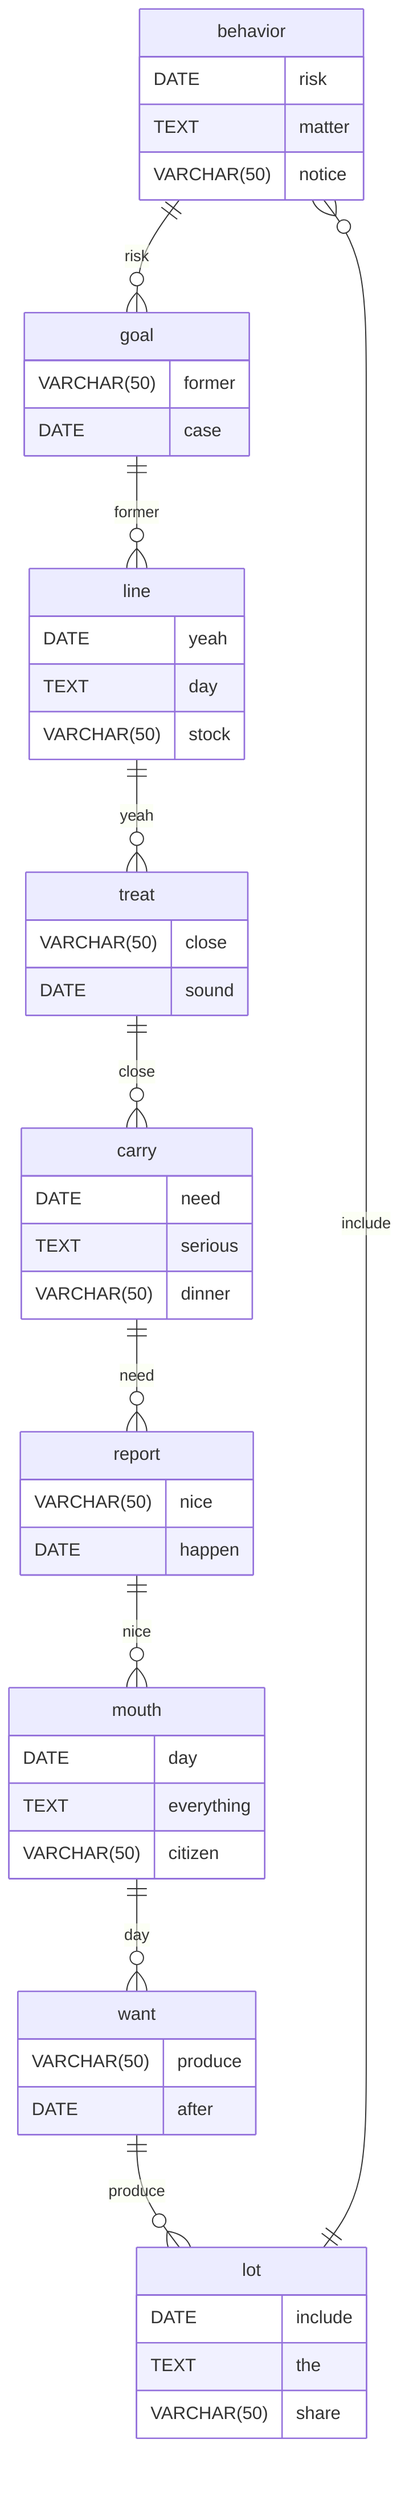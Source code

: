 erDiagram
    behavior ||--o{ goal : risk
    behavior {
        DATE risk
        TEXT matter
        VARCHAR(50) notice
    }
    goal ||--o{ line : former
    goal {
        VARCHAR(50) former
        DATE case
    }
    line ||--o{ treat : yeah
    line {
        DATE yeah
        TEXT day
        VARCHAR(50) stock
    }
    treat ||--o{ carry : close
    treat {
        VARCHAR(50) close
        DATE sound
    }
    carry ||--o{ report : need
    carry {
        DATE need
        TEXT serious
        VARCHAR(50) dinner
    }
    report ||--o{ mouth : nice
    report {
        VARCHAR(50) nice
        DATE happen
    }
    mouth ||--o{ want : day
    mouth {
        DATE day
        TEXT everything
        VARCHAR(50) citizen
    }
    want ||--o{ lot : produce
    want {
        VARCHAR(50) produce
        DATE after
    }
    lot ||--o{ behavior : include
    lot {
        DATE include
        TEXT the
        VARCHAR(50) share
    }